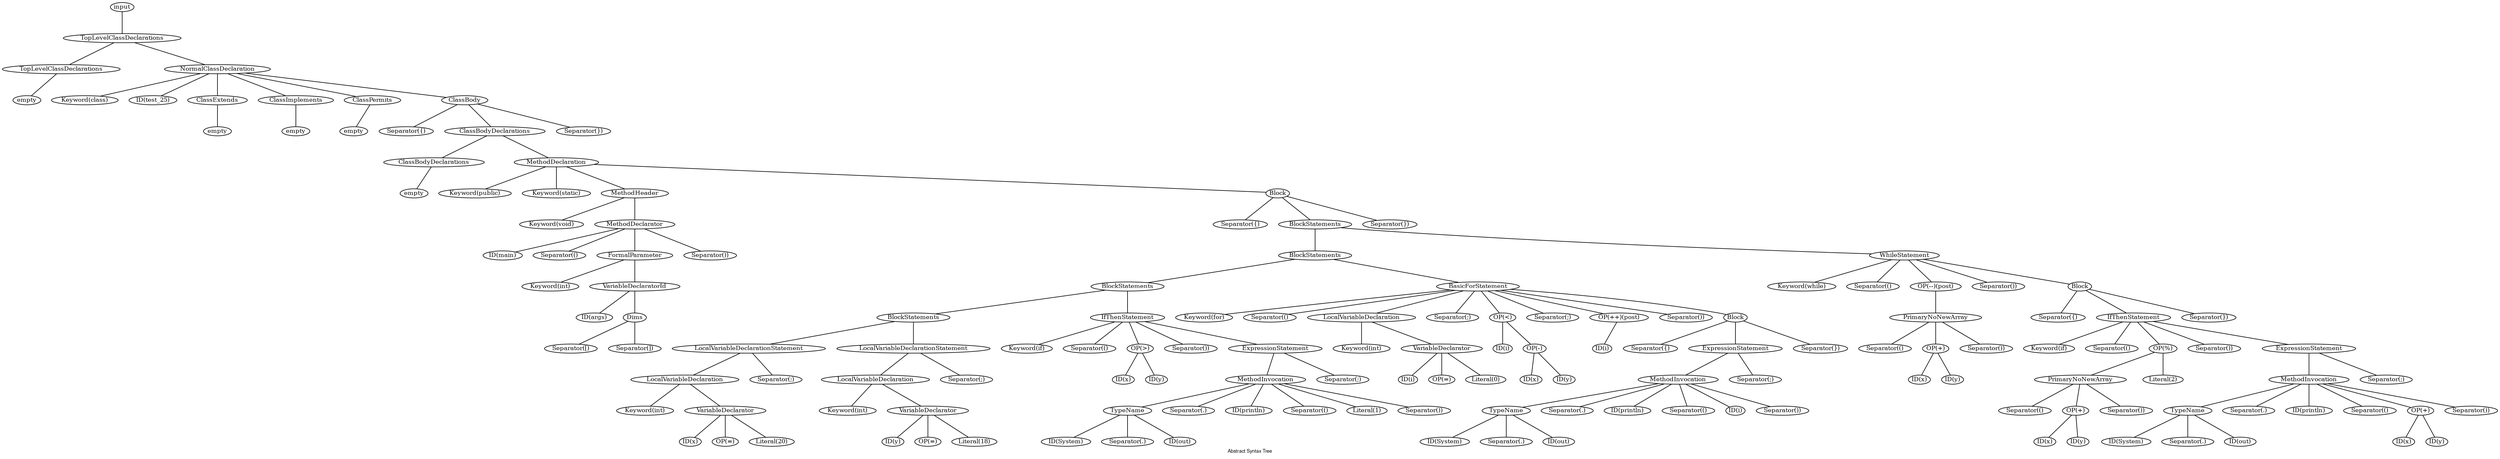 // dot -Tps out.dot -o out.ps

graph "Abstract Syntax Tree"
{
	fontname="Helvetica,Arial,sans-serif"
	node [fontsize=10, width=".2", height=".2", margin=0]
	edge [fontsize=6]
	graph[fontsize=8];

	label="Abstract Syntax Tree"

	n150 ;
	n150 [label="input"] ;
	n150 -- n149 ;

	n149 ;
	n149 [label="TopLevelClassDeclarations"] ;
	n149 -- n0 ;
	n149 -- n146 ;

	n0 ;
	n0 [label="TopLevelClassDeclarations"] ;
	n0 -- n1 ;

	n146 ;
	n146 [label="NormalClassDeclaration"] ;
	n146 -- n147 ;
	n146 -- n148 ;
	n146 -- n2 ;
	n146 -- n4 ;
	n146 -- n6 ;
	n146 -- n143 ;

	n1 ;
	n1 [label="empty"] ;

	n147 ;
	n147 [label="Keyword(class)"] ;

	n148 ;
	n148 [label="ID(test_25)"] ;

	n2 ;
	n2 [label="ClassExtends"] ;
	n2 -- n3 ;

	n4 ;
	n4 [label="ClassImplements"] ;
	n4 -- n5 ;

	n6 ;
	n6 [label="ClassPermits"] ;
	n6 -- n7 ;

	n143 ;
	n143 [label="ClassBody"] ;
	n143 -- n144 ;
	n143 -- n142 ;
	n143 -- n145 ;

	n3 ;
	n3 [label="empty"] ;

	n5 ;
	n5 [label="empty"] ;

	n7 ;
	n7 [label="empty"] ;

	n144 ;
	n144 [label="Separator({)"] ;

	n142 ;
	n142 [label="ClassBodyDeclarations"] ;
	n142 -- n8 ;
	n142 -- n140 ;

	n145 ;
	n145 [label="Separator(})"] ;

	n8 ;
	n8 [label="ClassBodyDeclarations"] ;
	n8 -- n9 ;

	n140 ;
	n140 [label="MethodDeclaration"] ;
	n140 -- n10 ;
	n140 -- n141 ;
	n140 -- n22 ;
	n140 -- n137 ;

	n9 ;
	n9 [label="empty"] ;

	n10 ;
	n10 [label="Keyword(public)"] ;

	n141 ;
	n141 [label="Keyword(static)"] ;

	n22 ;
	n22 [label="MethodHeader"] ;
	n22 -- n23 ;
	n22 -- n18 ;

	n137 ;
	n137 [label="Block"] ;
	n137 -- n138 ;
	n137 -- n136 ;
	n137 -- n139 ;

	n23 ;
	n23 [label="Keyword(void)"] ;

	n18 ;
	n18 [label="MethodDeclarator"] ;
	n18 -- n19 ;
	n18 -- n20 ;
	n18 -- n17 ;
	n18 -- n21 ;

	n138 ;
	n138 [label="Separator({)"] ;

	n136 ;
	n136 [label="BlockStatements"] ;
	n136 -- n95 ;
	n136 -- n132 ;

	n139 ;
	n139 [label="Separator(})"] ;

	n19 ;
	n19 [label="ID(main)"] ;

	n20 ;
	n20 [label="Separator(()"] ;

	n17 ;
	n17 [label="FormalParameter"] ;
	n17 -- n11 ;
	n17 -- n15 ;

	n21 ;
	n21 [label="Separator())"] ;

	n95 ;
	n95 [label="BlockStatements"] ;
	n95 -- n60 ;
	n95 -- n89 ;

	n132 ;
	n132 [label="WhileStatement"] ;
	n132 -- n133 ;
	n132 -- n134 ;
	n132 -- n102 ;
	n132 -- n135 ;
	n132 -- n129 ;

	n11 ;
	n11 [label="Keyword(int)"] ;

	n15 ;
	n15 [label="VariableDeclaratorId"] ;
	n15 -- n16 ;
	n15 -- n12 ;

	n60 ;
	n60 [label="BlockStatements"] ;
	n60 -- n40 ;
	n60 -- n56 ;

	n89 ;
	n89 [label="BasicForStatement"] ;
	n89 -- n90 ;
	n89 -- n91 ;
	n89 -- n66 ;
	n89 -- n92 ;
	n89 -- n71 ;
	n89 -- n93 ;
	n89 -- n73 ;
	n89 -- n94 ;
	n89 -- n86 ;

	n133 ;
	n133 [label="Keyword(while)"] ;

	n134 ;
	n134 [label="Separator(()"] ;

	n102 ;
	n102 [label="OP(--)(post)"] ;
	n102 -- n99 ;

	n135 ;
	n135 [label="Separator())"] ;

	n129 ;
	n129 [label="Block"] ;
	n129 -- n130 ;
	n129 -- n125 ;
	n129 -- n131 ;

	n16 ;
	n16 [label="ID(args)"] ;

	n12 ;
	n12 [label="Dims"] ;
	n12 -- n13 ;
	n12 -- n14 ;

	n40 ;
	n40 [label="BlockStatements"] ;
	n40 -- n30 ;
	n40 -- n38 ;

	n56 ;
	n56 [label="IfThenStatement"] ;
	n56 -- n57 ;
	n56 -- n58 ;
	n56 -- n43 ;
	n56 -- n59 ;
	n56 -- n54 ;

	n90 ;
	n90 [label="Keyword(for)"] ;

	n91 ;
	n91 [label="Separator(()"] ;

	n66 ;
	n66 [label="LocalVariableDeclaration"] ;
	n66 -- n61 ;
	n66 -- n64 ;

	n92 ;
	n92 [label="Separator(;)"] ;

	n71 ;
	n71 [label="OP(<)"] ;
	n71 -- n67 ;
	n71 -- n70 ;

	n93 ;
	n93 [label="Separator(;)"] ;

	n73 ;
	n73 [label="OP(++)(post)"] ;
	n73 -- n72 ;

	n94 ;
	n94 [label="Separator())"] ;

	n86 ;
	n86 [label="Block"] ;
	n86 -- n87 ;
	n86 -- n84 ;
	n86 -- n88 ;

	n99 ;
	n99 [label="PrimaryNoNewArray"] ;
	n99 -- n100 ;
	n99 -- n98 ;
	n99 -- n101 ;

	n130 ;
	n130 [label="Separator({)"] ;

	n125 ;
	n125 [label="IfThenStatement"] ;
	n125 -- n126 ;
	n125 -- n127 ;
	n125 -- n110 ;
	n125 -- n128 ;
	n125 -- n123 ;

	n131 ;
	n131 [label="Separator(})"] ;

	n13 ;
	n13 [label="Separator([)"] ;

	n14 ;
	n14 [label="Separator(])"] ;

	n30 ;
	n30 [label="LocalVariableDeclarationStatement"] ;
	n30 -- n29 ;
	n30 -- n31 ;

	n38 ;
	n38 [label="LocalVariableDeclarationStatement"] ;
	n38 -- n37 ;
	n38 -- n39 ;

	n57 ;
	n57 [label="Keyword(if)"] ;

	n58 ;
	n58 [label="Separator(()"] ;

	n43 ;
	n43 [label="OP(>)"] ;
	n43 -- n41 ;
	n43 -- n42 ;

	n59 ;
	n59 [label="Separator())"] ;

	n54 ;
	n54 [label="ExpressionStatement"] ;
	n54 -- n49 ;
	n54 -- n55 ;

	n61 ;
	n61 [label="Keyword(int)"] ;

	n64 ;
	n64 [label="VariableDeclarator"] ;
	n64 -- n62 ;
	n64 -- n65 ;
	n64 -- n63 ;

	n67 ;
	n67 [label="ID(i)"] ;

	n70 ;
	n70 [label="OP(-)"] ;
	n70 -- n68 ;
	n70 -- n69 ;

	n72 ;
	n72 [label="ID(i)"] ;

	n87 ;
	n87 [label="Separator({)"] ;

	n84 ;
	n84 [label="ExpressionStatement"] ;
	n84 -- n79 ;
	n84 -- n85 ;

	n88 ;
	n88 [label="Separator(})"] ;

	n100 ;
	n100 [label="Separator(()"] ;

	n98 ;
	n98 [label="OP(+)"] ;
	n98 -- n96 ;
	n98 -- n97 ;

	n101 ;
	n101 [label="Separator())"] ;

	n126 ;
	n126 [label="Keyword(if)"] ;

	n127 ;
	n127 [label="Separator(()"] ;

	n110 ;
	n110 [label="OP(%)"] ;
	n110 -- n106 ;
	n110 -- n109 ;

	n128 ;
	n128 [label="Separator())"] ;

	n123 ;
	n123 [label="ExpressionStatement"] ;
	n123 -- n118 ;
	n123 -- n124 ;

	n29 ;
	n29 [label="LocalVariableDeclaration"] ;
	n29 -- n24 ;
	n29 -- n27 ;

	n31 ;
	n31 [label="Separator(;)"] ;

	n37 ;
	n37 [label="LocalVariableDeclaration"] ;
	n37 -- n32 ;
	n37 -- n35 ;

	n39 ;
	n39 [label="Separator(;)"] ;

	n41 ;
	n41 [label="ID(x)"] ;

	n42 ;
	n42 [label="ID(y)"] ;

	n49 ;
	n49 [label="MethodInvocation"] ;
	n49 -- n45 ;
	n49 -- n50 ;
	n49 -- n51 ;
	n49 -- n52 ;
	n49 -- n48 ;
	n49 -- n53 ;

	n55 ;
	n55 [label="Separator(;)"] ;

	n62 ;
	n62 [label="ID(i)"] ;

	n65 ;
	n65 [label="OP(=)"] ;

	n63 ;
	n63 [label="Literal(0)"] ;

	n68 ;
	n68 [label="ID(x)"] ;

	n69 ;
	n69 [label="ID(y)"] ;

	n79 ;
	n79 [label="MethodInvocation"] ;
	n79 -- n75 ;
	n79 -- n80 ;
	n79 -- n81 ;
	n79 -- n82 ;
	n79 -- n78 ;
	n79 -- n83 ;

	n85 ;
	n85 [label="Separator(;)"] ;

	n96 ;
	n96 [label="ID(x)"] ;

	n97 ;
	n97 [label="ID(y)"] ;

	n106 ;
	n106 [label="PrimaryNoNewArray"] ;
	n106 -- n107 ;
	n106 -- n105 ;
	n106 -- n108 ;

	n109 ;
	n109 [label="Literal(2)"] ;

	n118 ;
	n118 [label="MethodInvocation"] ;
	n118 -- n112 ;
	n118 -- n119 ;
	n118 -- n120 ;
	n118 -- n121 ;
	n118 -- n117 ;
	n118 -- n122 ;

	n124 ;
	n124 [label="Separator(;)"] ;

	n24 ;
	n24 [label="Keyword(int)"] ;

	n27 ;
	n27 [label="VariableDeclarator"] ;
	n27 -- n25 ;
	n27 -- n28 ;
	n27 -- n26 ;

	n32 ;
	n32 [label="Keyword(int)"] ;

	n35 ;
	n35 [label="VariableDeclarator"] ;
	n35 -- n33 ;
	n35 -- n36 ;
	n35 -- n34 ;

	n45 ;
	n45 [label="TypeName"] ;
	n45 -- n44 ;
	n45 -- n46 ;
	n45 -- n47 ;

	n50 ;
	n50 [label="Separator(.)"] ;

	n51 ;
	n51 [label="ID(println)"] ;

	n52 ;
	n52 [label="Separator(()"] ;

	n48 ;
	n48 [label="Literal(1)"] ;

	n53 ;
	n53 [label="Separator())"] ;

	n75 ;
	n75 [label="TypeName"] ;
	n75 -- n74 ;
	n75 -- n76 ;
	n75 -- n77 ;

	n80 ;
	n80 [label="Separator(.)"] ;

	n81 ;
	n81 [label="ID(println)"] ;

	n82 ;
	n82 [label="Separator(()"] ;

	n78 ;
	n78 [label="ID(i)"] ;

	n83 ;
	n83 [label="Separator())"] ;

	n107 ;
	n107 [label="Separator(()"] ;

	n105 ;
	n105 [label="OP(+)"] ;
	n105 -- n103 ;
	n105 -- n104 ;

	n108 ;
	n108 [label="Separator())"] ;

	n112 ;
	n112 [label="TypeName"] ;
	n112 -- n111 ;
	n112 -- n113 ;
	n112 -- n114 ;

	n119 ;
	n119 [label="Separator(.)"] ;

	n120 ;
	n120 [label="ID(println)"] ;

	n121 ;
	n121 [label="Separator(()"] ;

	n117 ;
	n117 [label="OP(+)"] ;
	n117 -- n115 ;
	n117 -- n116 ;

	n122 ;
	n122 [label="Separator())"] ;

	n25 ;
	n25 [label="ID(x)"] ;

	n28 ;
	n28 [label="OP(=)"] ;

	n26 ;
	n26 [label="Literal(20)"] ;

	n33 ;
	n33 [label="ID(y)"] ;

	n36 ;
	n36 [label="OP(=)"] ;

	n34 ;
	n34 [label="Literal(18)"] ;

	n44 ;
	n44 [label="ID(System)"] ;

	n46 ;
	n46 [label="Separator(.)"] ;

	n47 ;
	n47 [label="ID(out)"] ;

	n74 ;
	n74 [label="ID(System)"] ;

	n76 ;
	n76 [label="Separator(.)"] ;

	n77 ;
	n77 [label="ID(out)"] ;

	n103 ;
	n103 [label="ID(x)"] ;

	n104 ;
	n104 [label="ID(y)"] ;

	n111 ;
	n111 [label="ID(System)"] ;

	n113 ;
	n113 [label="Separator(.)"] ;

	n114 ;
	n114 [label="ID(out)"] ;

	n115 ;
	n115 [label="ID(x)"] ;

	n116 ;
	n116 [label="ID(y)"] ;

}
